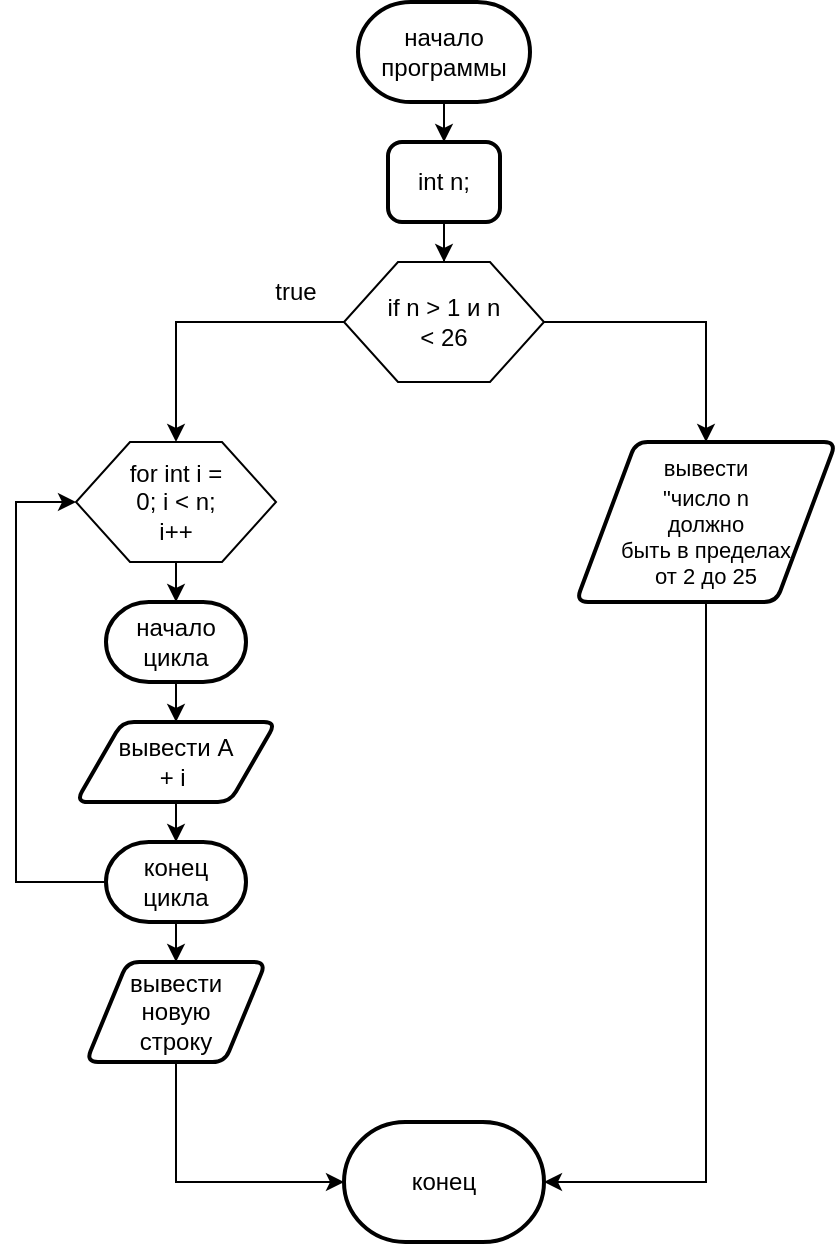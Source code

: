 <mxfile version="24.8.6">
  <diagram name="Страница — 1" id="ZgFdtpZeKxMbYLLdvR25">
    <mxGraphModel dx="1270" dy="703" grid="1" gridSize="10" guides="1" tooltips="1" connect="1" arrows="1" fold="1" page="1" pageScale="1" pageWidth="827" pageHeight="1169" math="0" shadow="0">
      <root>
        <mxCell id="0" />
        <mxCell id="1" parent="0" />
        <mxCell id="J6qSH4h3In6FOhAMguiG-3" style="edgeStyle=orthogonalEdgeStyle;rounded=0;orthogonalLoop=1;jettySize=auto;html=1;entryX=0.5;entryY=0;entryDx=0;entryDy=0;" edge="1" parent="1" source="J6qSH4h3In6FOhAMguiG-1" target="J6qSH4h3In6FOhAMguiG-2">
          <mxGeometry relative="1" as="geometry" />
        </mxCell>
        <mxCell id="J6qSH4h3In6FOhAMguiG-1" value="начало программы" style="strokeWidth=2;html=1;shape=mxgraph.flowchart.terminator;whiteSpace=wrap;" vertex="1" parent="1">
          <mxGeometry x="371" y="10" width="86" height="50" as="geometry" />
        </mxCell>
        <mxCell id="J6qSH4h3In6FOhAMguiG-4" style="edgeStyle=orthogonalEdgeStyle;rounded=0;orthogonalLoop=1;jettySize=auto;html=1;" edge="1" parent="1" source="J6qSH4h3In6FOhAMguiG-2" target="J6qSH4h3In6FOhAMguiG-5">
          <mxGeometry relative="1" as="geometry">
            <mxPoint x="414" y="140" as="targetPoint" />
          </mxGeometry>
        </mxCell>
        <mxCell id="J6qSH4h3In6FOhAMguiG-2" value="int n;" style="rounded=1;whiteSpace=wrap;html=1;absoluteArcSize=1;arcSize=14;strokeWidth=2;" vertex="1" parent="1">
          <mxGeometry x="386" y="80" width="56" height="40" as="geometry" />
        </mxCell>
        <mxCell id="J6qSH4h3In6FOhAMguiG-8" style="edgeStyle=orthogonalEdgeStyle;rounded=0;orthogonalLoop=1;jettySize=auto;html=1;entryX=0.5;entryY=0;entryDx=0;entryDy=0;" edge="1" parent="1" source="J6qSH4h3In6FOhAMguiG-5" target="J6qSH4h3In6FOhAMguiG-7">
          <mxGeometry relative="1" as="geometry" />
        </mxCell>
        <mxCell id="J6qSH4h3In6FOhAMguiG-22" style="edgeStyle=orthogonalEdgeStyle;rounded=0;orthogonalLoop=1;jettySize=auto;html=1;" edge="1" parent="1" source="J6qSH4h3In6FOhAMguiG-5" target="J6qSH4h3In6FOhAMguiG-21">
          <mxGeometry relative="1" as="geometry" />
        </mxCell>
        <mxCell id="J6qSH4h3In6FOhAMguiG-5" value="" style="verticalLabelPosition=bottom;verticalAlign=top;html=1;shape=hexagon;perimeter=hexagonPerimeter2;arcSize=6;size=0.27;" vertex="1" parent="1">
          <mxGeometry x="364" y="140" width="100" height="60" as="geometry" />
        </mxCell>
        <mxCell id="J6qSH4h3In6FOhAMguiG-6" value="if n &amp;gt; 1 и n &amp;lt; 26" style="text;strokeColor=none;align=center;fillColor=none;html=1;verticalAlign=middle;whiteSpace=wrap;rounded=0;" vertex="1" parent="1">
          <mxGeometry x="384" y="155" width="60" height="30" as="geometry" />
        </mxCell>
        <mxCell id="J6qSH4h3In6FOhAMguiG-12" style="edgeStyle=orthogonalEdgeStyle;rounded=0;orthogonalLoop=1;jettySize=auto;html=1;" edge="1" parent="1" source="J6qSH4h3In6FOhAMguiG-7" target="J6qSH4h3In6FOhAMguiG-11">
          <mxGeometry relative="1" as="geometry" />
        </mxCell>
        <mxCell id="J6qSH4h3In6FOhAMguiG-7" value="" style="verticalLabelPosition=bottom;verticalAlign=top;html=1;shape=hexagon;perimeter=hexagonPerimeter2;arcSize=6;size=0.27;" vertex="1" parent="1">
          <mxGeometry x="230" y="230" width="100" height="60" as="geometry" />
        </mxCell>
        <mxCell id="J6qSH4h3In6FOhAMguiG-9" value="true" style="text;strokeColor=none;align=center;fillColor=none;html=1;verticalAlign=middle;whiteSpace=wrap;rounded=0;" vertex="1" parent="1">
          <mxGeometry x="310" y="140" width="60" height="30" as="geometry" />
        </mxCell>
        <mxCell id="J6qSH4h3In6FOhAMguiG-10" value="for int i = 0; i &amp;lt; n; i++" style="text;strokeColor=none;align=center;fillColor=none;html=1;verticalAlign=middle;whiteSpace=wrap;rounded=0;" vertex="1" parent="1">
          <mxGeometry x="250" y="245" width="60" height="30" as="geometry" />
        </mxCell>
        <mxCell id="J6qSH4h3In6FOhAMguiG-14" style="edgeStyle=orthogonalEdgeStyle;rounded=0;orthogonalLoop=1;jettySize=auto;html=1;" edge="1" parent="1" source="J6qSH4h3In6FOhAMguiG-11" target="J6qSH4h3In6FOhAMguiG-13">
          <mxGeometry relative="1" as="geometry" />
        </mxCell>
        <mxCell id="J6qSH4h3In6FOhAMguiG-11" value="начало цикла" style="strokeWidth=2;html=1;shape=mxgraph.flowchart.terminator;whiteSpace=wrap;" vertex="1" parent="1">
          <mxGeometry x="245" y="310" width="70" height="40" as="geometry" />
        </mxCell>
        <mxCell id="J6qSH4h3In6FOhAMguiG-13" value="вывести A&lt;br&gt;+ i&amp;nbsp;" style="shape=parallelogram;html=1;strokeWidth=2;perimeter=parallelogramPerimeter;whiteSpace=wrap;rounded=1;arcSize=12;size=0.23;" vertex="1" parent="1">
          <mxGeometry x="230" y="370" width="100" height="40" as="geometry" />
        </mxCell>
        <mxCell id="J6qSH4h3In6FOhAMguiG-16" style="edgeStyle=orthogonalEdgeStyle;rounded=0;orthogonalLoop=1;jettySize=auto;html=1;" edge="1" parent="1" source="J6qSH4h3In6FOhAMguiG-15" target="J6qSH4h3In6FOhAMguiG-7">
          <mxGeometry relative="1" as="geometry">
            <Array as="points">
              <mxPoint x="200" y="450" />
              <mxPoint x="200" y="260" />
            </Array>
          </mxGeometry>
        </mxCell>
        <mxCell id="J6qSH4h3In6FOhAMguiG-19" style="edgeStyle=orthogonalEdgeStyle;rounded=0;orthogonalLoop=1;jettySize=auto;html=1;" edge="1" parent="1" source="J6qSH4h3In6FOhAMguiG-15">
          <mxGeometry relative="1" as="geometry">
            <mxPoint x="280" y="490" as="targetPoint" />
          </mxGeometry>
        </mxCell>
        <mxCell id="J6qSH4h3In6FOhAMguiG-15" value="конец цикла" style="strokeWidth=2;html=1;shape=mxgraph.flowchart.terminator;whiteSpace=wrap;" vertex="1" parent="1">
          <mxGeometry x="245" y="430" width="70" height="40" as="geometry" />
        </mxCell>
        <mxCell id="J6qSH4h3In6FOhAMguiG-17" style="edgeStyle=orthogonalEdgeStyle;rounded=0;orthogonalLoop=1;jettySize=auto;html=1;entryX=0.5;entryY=0;entryDx=0;entryDy=0;entryPerimeter=0;" edge="1" parent="1" source="J6qSH4h3In6FOhAMguiG-13" target="J6qSH4h3In6FOhAMguiG-15">
          <mxGeometry relative="1" as="geometry" />
        </mxCell>
        <mxCell id="J6qSH4h3In6FOhAMguiG-24" style="edgeStyle=orthogonalEdgeStyle;rounded=0;orthogonalLoop=1;jettySize=auto;html=1;" edge="1" parent="1" source="J6qSH4h3In6FOhAMguiG-20" target="J6qSH4h3In6FOhAMguiG-23">
          <mxGeometry relative="1" as="geometry">
            <Array as="points">
              <mxPoint x="280" y="600" />
            </Array>
          </mxGeometry>
        </mxCell>
        <mxCell id="J6qSH4h3In6FOhAMguiG-20" value="вывести&lt;div&gt;новую&lt;/div&gt;&lt;div&gt;строку&lt;/div&gt;" style="shape=parallelogram;html=1;strokeWidth=2;perimeter=parallelogramPerimeter;whiteSpace=wrap;rounded=1;arcSize=12;size=0.23;" vertex="1" parent="1">
          <mxGeometry x="235" y="490" width="90" height="50" as="geometry" />
        </mxCell>
        <mxCell id="J6qSH4h3In6FOhAMguiG-25" style="edgeStyle=orthogonalEdgeStyle;rounded=0;orthogonalLoop=1;jettySize=auto;html=1;" edge="1" parent="1" source="J6qSH4h3In6FOhAMguiG-21" target="J6qSH4h3In6FOhAMguiG-23">
          <mxGeometry relative="1" as="geometry">
            <Array as="points">
              <mxPoint x="545" y="600" />
            </Array>
          </mxGeometry>
        </mxCell>
        <mxCell id="J6qSH4h3In6FOhAMguiG-21" value="&lt;font style=&quot;font-size: 11px;&quot;&gt;вывести&lt;br&gt;&quot;число n&lt;/font&gt;&lt;div style=&quot;font-size: 11px;&quot;&gt;&lt;font style=&quot;font-size: 11px;&quot;&gt;должно&lt;/font&gt;&lt;/div&gt;&lt;div style=&quot;font-size: 11px;&quot;&gt;&lt;font style=&quot;font-size: 11px;&quot;&gt;быть в пределах&lt;/font&gt;&lt;/div&gt;&lt;div style=&quot;font-size: 11px;&quot;&gt;&lt;font style=&quot;font-size: 11px;&quot;&gt;от 2 до 25&lt;/font&gt;&lt;/div&gt;" style="shape=parallelogram;html=1;strokeWidth=2;perimeter=parallelogramPerimeter;whiteSpace=wrap;rounded=1;arcSize=12;size=0.23;" vertex="1" parent="1">
          <mxGeometry x="480" y="230" width="130" height="80" as="geometry" />
        </mxCell>
        <mxCell id="J6qSH4h3In6FOhAMguiG-23" value="конец" style="strokeWidth=2;html=1;shape=mxgraph.flowchart.terminator;whiteSpace=wrap;" vertex="1" parent="1">
          <mxGeometry x="364" y="570" width="100" height="60" as="geometry" />
        </mxCell>
      </root>
    </mxGraphModel>
  </diagram>
</mxfile>

